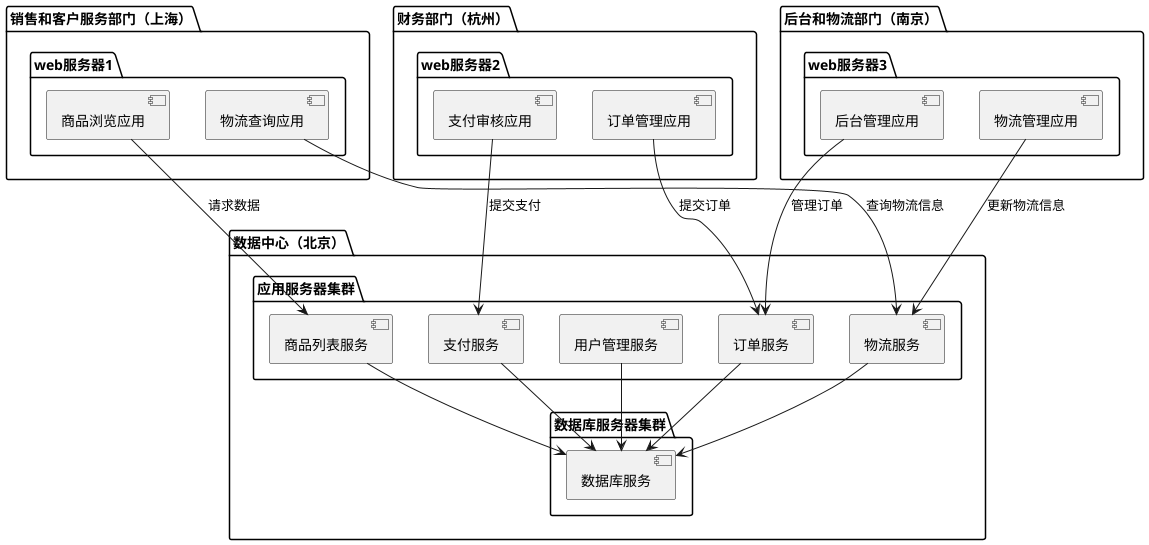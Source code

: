 @startuml



package "数据中心（北京）" {
  
   package "应用服务器集群" as a1 {
 
    [商品列表服务] 
    [支付服务] 
    [用户管理服务] 
    [订单服务] 
    [物流服务] 
  
  }
   package "数据库服务器集群" as a2 {
     [数据库服务] 
   }
}



[商品列表服务] --> [数据库服务] 
   [支付服务]  --> [数据库服务] 
    [用户管理服务]   --> [数据库服务] 
   [订单服务]   -->[数据库服务] 
   [物流服务]   --> [数据库服务] 

package "销售和客户服务部门（上海）" {
  package "web服务器1" {
  [商品浏览应用] --> [商品列表服务] : 请求数据
  [物流查询应用] --> [物流服务] : 查询物流信息
  
  }
}

package "财务部门（杭州）" {
  package web服务器2 {
  [订单管理应用] -->[订单服务] : 提交订单 
  [支付审核应用] --> [支付服务] : 提交支付
  
  }
}

package "后台和物流部门（南京）" {
  package web服务器3 {
  [后台管理应用] --> [订单服务] : 管理订单
  [物流管理应用] --> [物流服务] : 更新物流信息
  
  }
}

@enduml
